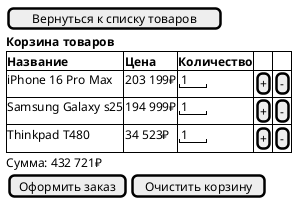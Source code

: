 @startsalt Корзина товаров
{
  [Вернуться к списку товаров]
  <b>Корзина товаров
  {#
    <b>Название        | <b>Цена  | <b>Количество | .   | .
    iPhone 16 Pro Max  | 203 199₽ | "  1"         | [+] | [-]
    Samsung Galaxy s25 | 194 999₽ | "  1"         | [+] | [-]
    Thinkpad T480      | 34 523₽  | "  1"         | [+] | [-]
  }
  Сумма: 432 721₽
  {
    [Оформить заказ] | [Очистить корзину]
  }
}
@endsalt
